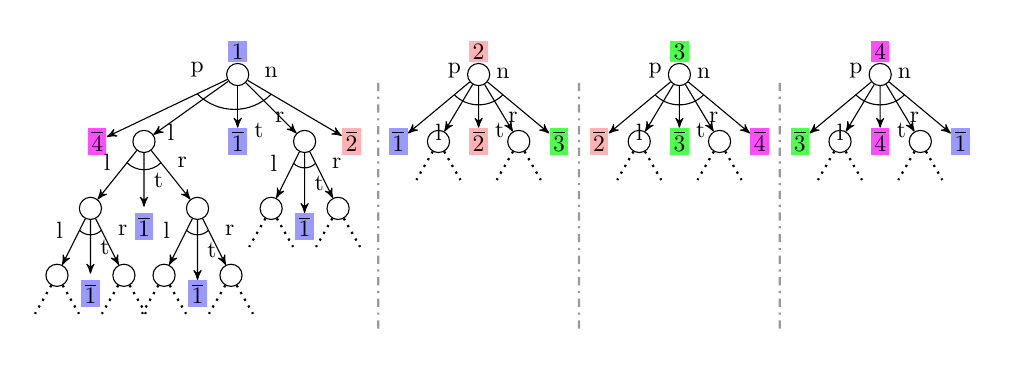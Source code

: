 \usetikzlibrary{arrows}
\begin{tikzpicture}
[
	scale=0.85,
	transform shape
%	edge from parent/.style={draw,->,>=stealth'}
]

\path[use as bounding box] (-30mm,7mm) rectangle (111mm,-40mm);

\definecolor{ref1col}{rgb}{0.6,0.6,1.0}
\definecolor{ref2col}{rgb}{1.0,0.7,0.7}
\definecolor{ref3col}{rgb}{0.3,1.0,0.3}
\definecolor{ref4col}{rgb}{1.0,0.3,1.0}

\tikzstyle{state}=[draw,circle]
\tikzstyle{trans}=[draw,->,>=stealth']
\tikzstyle{abstr}=[draw,dotted,thick]
\tikzstyle{ref}=[rectangle,inner sep=0.5mm]
\tikzstyle{sepline}=[draw=black!40,thick,dashdotted]

% Automaton 1
\node[state] (q1) at (0mm,0mm) {};
\node[ref,fill=ref1col] (r4) [below of=q1] {$\overline{1}$};
\node[state,node distance=14mm] (r3) [left of=r4] {};
\node[ref,fill=ref4col,node distance=7mm] (r1) [left of=r3] {$\overline{4}$};
\node[state] (r5) [right of=r4] {};
\node[ref,fill=ref2col,node distance=7mm] (r2) [right of=r5] {$\overline{2}$};

\draw (q1) edge[trans] node[near start,label={above:p}] (r1mid) {} (r1);
\draw (q1) edge[trans] node[near start,label={above:n}] (r2mid) {} (r2);
\draw (q1) edge[trans] node[label={below left:l}] {} (r3);
\draw (q1) edge[trans] node[label={below right:t}] {} (r4);
\draw (q1) edge[trans] node[near start,label={below right:r}] (r5mid) {} (r5);
\draw (r1mid.center) to[out=-45,in=225] (r2mid.center);

\node[anchor=south,ref,fill=ref1col] at (q1.north) {1};

\node[inner sep=0] (s2) [below of=r3] {};
\node[ref,fill=ref1col,yshift=-2.5mm] (s2p) at (s2.south) {$\overline{1}$};
\node[state] (s1) [node distance=8mm,left of=s2] {};
\node[state] (s3) [node distance=8mm,right of=s2] {};

\draw (r3) edge[trans] node[near start,label={left:l}] (s1mid) {} (s1);
\draw (r3) edge[trans] node[label={[label distance=-1mm]right:t}] {} (s2);
\draw (r3) edge[trans] node[near start,label={right:r}] (s3mid) {} (s3);
\draw (s1mid.center) to[out=-45,in=225] (s3mid.center);

\node[inner sep=0] (t2) [below of=s1] {};
\node[ref,fill=ref1col,yshift=-2.5mm] (t2p) at (t2.south) {$\overline{1}$};
\node[state] (t1) [node distance=5mm,left of=t2] {};
\node[state] (t3) [node distance=5mm,right of=t2] {};

\draw (s1) edge[trans] node[near start,label={left:l}] (t1mid) {} (t1);
\draw (s1) edge[trans] node[label={[label distance=-1mm]right:t}] {} (t2);
\draw (s1) edge[trans] node[near start,label={right:r}] (t3mid) {} (t3);
\draw (t1mid.center) to[out=-45,in=225] (t3mid.center);

\node (w2) [node distance=7mm,below of=t1] {};
\node (w1) [node distance=4mm,left of=w2] {};
\node (w3) [node distance=4mm,right of=w2] {};

\draw (t1) edge[abstr] (w1);
\draw (t1) edge[abstr] (w3);

\node[inner sep=0] (u2) [below of=s3] {};
\node[ref,fill=ref1col,yshift=-2.5mm] (u2p) at (u2.south) {$\overline{1}$};
\node[state] (u1) [node distance=5mm,left of=u2] {};
\node[state] (u3) [node distance=5mm,right of=u2] {};

\draw (s3) edge[trans] node[near start,label={left:l}] (u1mid) {} (u1);
\draw (s3) edge[trans] node[label={[label distance=-1mm]right:t}] {} (u2p);
\draw (s3) edge[trans] node[near start,label={right:r}] (u3mid) {} (u3);
\draw (u1mid.center) to[out=-45,in=225] (u3mid.center);

\node[inner sep=0] (v2) [below of=r5] {};
\node[ref,fill=ref1col,yshift=-2.5mm] (v2p) at (v2.south) {$\overline{1}$};
\node[state] (v1) [node distance=5mm,left of=v2] {};
\node[state] (v3) [node distance=5mm,right of=v2] {};

\draw (r5) edge[trans] node[near start,label={left:l}] (v1mid) {} (v1);
\draw (r5) edge[trans] node[label={[label distance=-1mm]right:t}] {} (v2p);
\draw (r5) edge[trans] node[near start,label={right:r}] (v3mid) {} (v3);
\draw (v1mid.center) to[out=-45,in=225] (v3mid.center);

\node (x2) [node distance=7mm,below of=t3] {};
\node (x1) [node distance=4mm,left of=x2] {};
\node (x3) [node distance=4mm,right of=x2] {};

\draw (t3) edge[abstr] (x1);
\draw (t3) edge[abstr] (x3);

\node (y2) [node distance=7mm,below of=u3] {};
\node (y1) [node distance=4mm,left of=y2] {};
\node (y3) [node distance=4mm,right of=y2] {};

\draw (u3) edge[abstr] (y1);
\draw (u3) edge[abstr] (y3);

\node (z2) [node distance=7mm,below of=u1] {};
\node (z1) [node distance=4mm,left of=z2] {};
\node (z3) [node distance=4mm,right of=z2] {};

\draw (u1) edge[abstr] (z1);
\draw (u1) edge[abstr] (z3);

\node (zz2) [node distance=7mm,below of=v1] {};
\node (zz1) [node distance=4mm,left of=zz2] {};
\node (zz3) [node distance=4mm,right of=zz2] {};

\draw (v1) edge[abstr] (zz1);
\draw (v1) edge[abstr] (zz3);

\node (zzz2) [node distance=7mm,below of=v3] {};
\node (zzz1) [node distance=4mm,left of=zzz2] {};
\node (zzz3) [node distance=4mm,right of=zzz2] {};

\draw (v3) edge[abstr] (zzz1);
\draw (v3) edge[abstr] (zzz3);

\node (adfdfds) [right of=q1,xshift=11mm] {};
\node (adfdfds2) [below of=adfdfds,yshift=-30mm] {};
\draw[sepline] (adfdfds) edge (adfdfds2);

% Automaton 2
\node[state] (bq1) [right of=q1,xshift=26mm] {};
\node[ref,fill=ref2col] (br4) [below of=bq1] {$\overline{2}$};
\node[state] (br3) [node distance=6mm,left of=br4] {};
\node[ref,fill=ref1col] (br1) [node distance=6mm,left of=br3] {$\overline{1}$};
\node[state] (br5) [node distance=6mm,right of=br4] {};
\node[ref,fill=ref3col] (br2) [node distance=6mm,right of=br5] {$\overline{3}$};

\draw (bq1) edge[trans] node[near start,label={above:p}] (br1mid) {} (br1);
\draw (bq1) edge[trans] node[near start,label={above:n}] (br2mid) {} (br2);
\draw (bq1) edge[trans] node[label={below left:l}] {} (br3);
\draw (bq1) edge[trans] node[label={below right:t}] {} (br4);
\draw (bq1) edge[trans] node[near start,label={below right:r}] (br5mid) {} (br5);
\draw (br1mid.center) to[out=-45,in=225] (br2mid.center);

\node[anchor=south,ref,fill=ref2col] at (bq1.north) {2};

\node (bzzz2) [node distance=7mm,below of=br3] {};
\node (bzzz1) [node distance=4mm,left of=bzzz2] {};
\node (bzzz3) [node distance=4mm,right of=bzzz2] {};

\draw (br3) edge[abstr] (bzzz1);
\draw (br3) edge[abstr] (bzzz3);

\node (bzzzz2) [node distance=7mm,below of=br5] {};
\node (bzzzz1) [node distance=4mm,left of=bzzzz2] {};
\node (bzzzz3) [node distance=4mm,right of=bzzzz2] {};

\draw (br5) edge[abstr] (bzzzz1);
\draw (br5) edge[abstr] (bzzzz3);

\node (badfdfds) [right of=bq1,xshift=5mm] {};
\node (badfdfds2) [below of=badfdfds,yshift=-30mm] {};
\draw[sepline] (badfdfds) edge (badfdfds2);


% Automaton 3
\node[state] (cq1) [right of=bq1,xshift=20mm] {};
\node[ref,fill=ref3col] (cr4) [below of=cq1] {$\overline{3}$};
\node[state] (cr3) [node distance=6mm,left of=cr4] {};
\node[ref,fill=ref2col] (cr1) [node distance=6mm,left of=cr3] {$\overline{2}$};
\node[state] (cr5) [node distance=6mm,right of=cr4] {};
\node[ref,fill=ref4col] (cr2) [node distance=6mm,right of=cr5] {$\overline{4}$};

\draw (cq1) edge[trans] node[near start,label={above:p}] (cr1mid) {} (cr1);
\draw (cq1) edge[trans] node[near start,label={above:n}] (cr2mid) {} (cr2);
\draw (cq1) edge[trans] node[label={below left:l}] {} (cr3);
\draw (cq1) edge[trans] node[label={below right:t}] {} (cr4);
\draw (cq1) edge[trans] node[near start,label={below right:r}] (cr5mid) {} (cr5);
\draw (cr1mid.center) to[out=-45,in=225] (cr2mid.center);

\node[anchor=south,ref,fill=ref3col] at (cq1.north) {3};

\node (czzz2) [node distance=7mm,below of=cr3] {};
\node (czzz1) [node distance=4mm,left of=czzz2] {};
\node (czzz3) [node distance=4mm,right of=czzz2] {};

\draw (cr3) edge[abstr] (czzz1);
\draw (cr3) edge[abstr] (czzz3);

\node (czzzz2) [node distance=7mm,below of=cr5] {};
\node (czzzz1) [node distance=4mm,left of=czzzz2] {};
\node (czzzz3) [node distance=4mm,right of=czzzz2] {};

\draw (cr5) edge[abstr] (czzzz1);
\draw (cr5) edge[abstr] (czzzz3);

\node (cadfdfds) [right of=cq1,xshift=5mm] {};
\node (cadfdfds2) [below of=cadfdfds,yshift=-30mm] {};
\draw[sepline] (cadfdfds) edge (cadfdfds2);



% Automaton 4
\node[state] (dq1) [right of=cq1,xshift=20mm] {};
\node[ref,fill=ref4col] (dr4) [below of=dq1] {$\overline{4}$};
\node[state] (dr3) [node distance=6mm,left of=dr4] {};
\node[ref,fill=ref3col] (dr1) [node distance=6mm,left of=dr3] {$\overline{3}$};
\node[state] (dr5) [node distance=6mm,right of=dr4] {};
\node[ref,fill=ref1col] (dr2) [node distance=6mm,right of=dr5] {$\overline{1}$};

\draw (dq1) edge[trans] node[near start,label={above:p}] (dr1mid) {} (dr1);
\draw (dq1) edge[trans] node[near start,label={above:n}] (dr2mid) {} (dr2);
\draw (dq1) edge[trans] node[label={below left:l}] {} (dr3);
\draw (dq1) edge[trans] node[label={below right:t}] {} (dr4);
\draw (dq1) edge[trans] node[near start,label={below right:r}] (dr5mid) {} (dr5);
\draw (dr1mid.center) to[out=-45,in=225] (dr2mid.center);

\node[anchor=south,ref,fill=ref4col] at (dq1.north) {4};

\node (dzzz2) [node distance=7mm,below of=dr3] {};
\node (dzzz1) [node distance=4mm,left of=dzzz2] {};
\node (dzzz3) [node distance=4mm,right of=dzzz2] {};

\draw (dr3) edge[abstr] (dzzz1);
\draw (dr3) edge[abstr] (dzzz3);

\node (dzzzz2) [node distance=7mm,below of=dr5] {};
\node (dzzzz1) [node distance=4mm,left of=dzzzz2] {};
\node (dzzzz3) [node distance=4mm,right of=dzzzz2] {};

\draw (dr5) edge[abstr] (dzzzz1);
\draw (dr5) edge[abstr] (dzzzz3);

\end{tikzpicture}